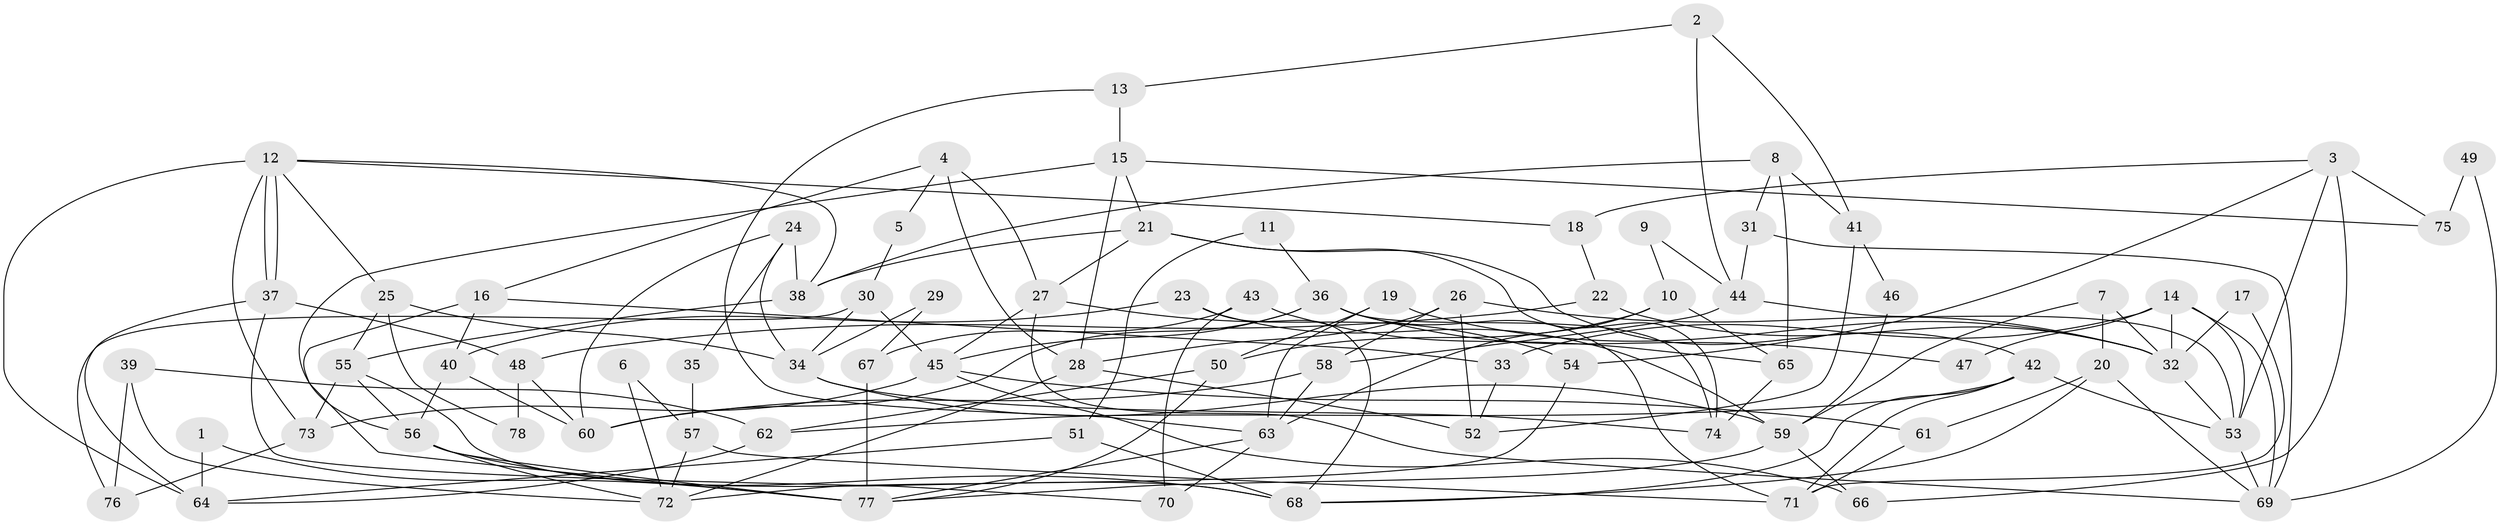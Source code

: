 // Generated by graph-tools (version 1.1) at 2025/52/03/09/25 04:52:19]
// undirected, 78 vertices, 156 edges
graph export_dot {
graph [start="1"]
  node [color=gray90,style=filled];
  1;
  2;
  3;
  4;
  5;
  6;
  7;
  8;
  9;
  10;
  11;
  12;
  13;
  14;
  15;
  16;
  17;
  18;
  19;
  20;
  21;
  22;
  23;
  24;
  25;
  26;
  27;
  28;
  29;
  30;
  31;
  32;
  33;
  34;
  35;
  36;
  37;
  38;
  39;
  40;
  41;
  42;
  43;
  44;
  45;
  46;
  47;
  48;
  49;
  50;
  51;
  52;
  53;
  54;
  55;
  56;
  57;
  58;
  59;
  60;
  61;
  62;
  63;
  64;
  65;
  66;
  67;
  68;
  69;
  70;
  71;
  72;
  73;
  74;
  75;
  76;
  77;
  78;
  1 -- 64;
  1 -- 77;
  2 -- 44;
  2 -- 13;
  2 -- 41;
  3 -- 18;
  3 -- 53;
  3 -- 54;
  3 -- 66;
  3 -- 75;
  4 -- 27;
  4 -- 16;
  4 -- 5;
  4 -- 28;
  5 -- 30;
  6 -- 72;
  6 -- 57;
  7 -- 20;
  7 -- 32;
  7 -- 59;
  8 -- 41;
  8 -- 38;
  8 -- 31;
  8 -- 65;
  9 -- 10;
  9 -- 44;
  10 -- 50;
  10 -- 63;
  10 -- 65;
  11 -- 51;
  11 -- 36;
  12 -- 38;
  12 -- 37;
  12 -- 37;
  12 -- 18;
  12 -- 25;
  12 -- 64;
  12 -- 73;
  13 -- 15;
  13 -- 63;
  14 -- 69;
  14 -- 53;
  14 -- 32;
  14 -- 33;
  14 -- 47;
  15 -- 21;
  15 -- 56;
  15 -- 28;
  15 -- 75;
  16 -- 77;
  16 -- 33;
  16 -- 40;
  17 -- 71;
  17 -- 32;
  18 -- 22;
  19 -- 50;
  19 -- 32;
  19 -- 63;
  20 -- 69;
  20 -- 68;
  20 -- 61;
  21 -- 42;
  21 -- 74;
  21 -- 27;
  21 -- 38;
  22 -- 48;
  22 -- 32;
  23 -- 68;
  23 -- 59;
  23 -- 40;
  24 -- 38;
  24 -- 60;
  24 -- 34;
  24 -- 35;
  25 -- 34;
  25 -- 55;
  25 -- 78;
  26 -- 28;
  26 -- 58;
  26 -- 32;
  26 -- 52;
  27 -- 45;
  27 -- 54;
  27 -- 69;
  28 -- 52;
  28 -- 72;
  29 -- 67;
  29 -- 34;
  30 -- 34;
  30 -- 45;
  30 -- 76;
  31 -- 69;
  31 -- 44;
  32 -- 53;
  33 -- 52;
  34 -- 59;
  34 -- 74;
  35 -- 57;
  36 -- 74;
  36 -- 60;
  36 -- 45;
  36 -- 47;
  36 -- 71;
  37 -- 64;
  37 -- 48;
  37 -- 70;
  38 -- 55;
  39 -- 76;
  39 -- 72;
  39 -- 62;
  40 -- 56;
  40 -- 60;
  41 -- 52;
  41 -- 46;
  42 -- 68;
  42 -- 71;
  42 -- 53;
  42 -- 62;
  43 -- 70;
  43 -- 65;
  43 -- 67;
  44 -- 53;
  44 -- 58;
  45 -- 73;
  45 -- 61;
  45 -- 66;
  46 -- 59;
  48 -- 60;
  48 -- 78;
  49 -- 75;
  49 -- 69;
  50 -- 77;
  50 -- 62;
  51 -- 68;
  51 -- 64;
  53 -- 69;
  54 -- 72;
  55 -- 56;
  55 -- 68;
  55 -- 73;
  56 -- 72;
  56 -- 68;
  56 -- 77;
  57 -- 72;
  57 -- 71;
  58 -- 63;
  58 -- 60;
  59 -- 66;
  59 -- 77;
  61 -- 71;
  62 -- 64;
  63 -- 77;
  63 -- 70;
  65 -- 74;
  67 -- 77;
  73 -- 76;
}
